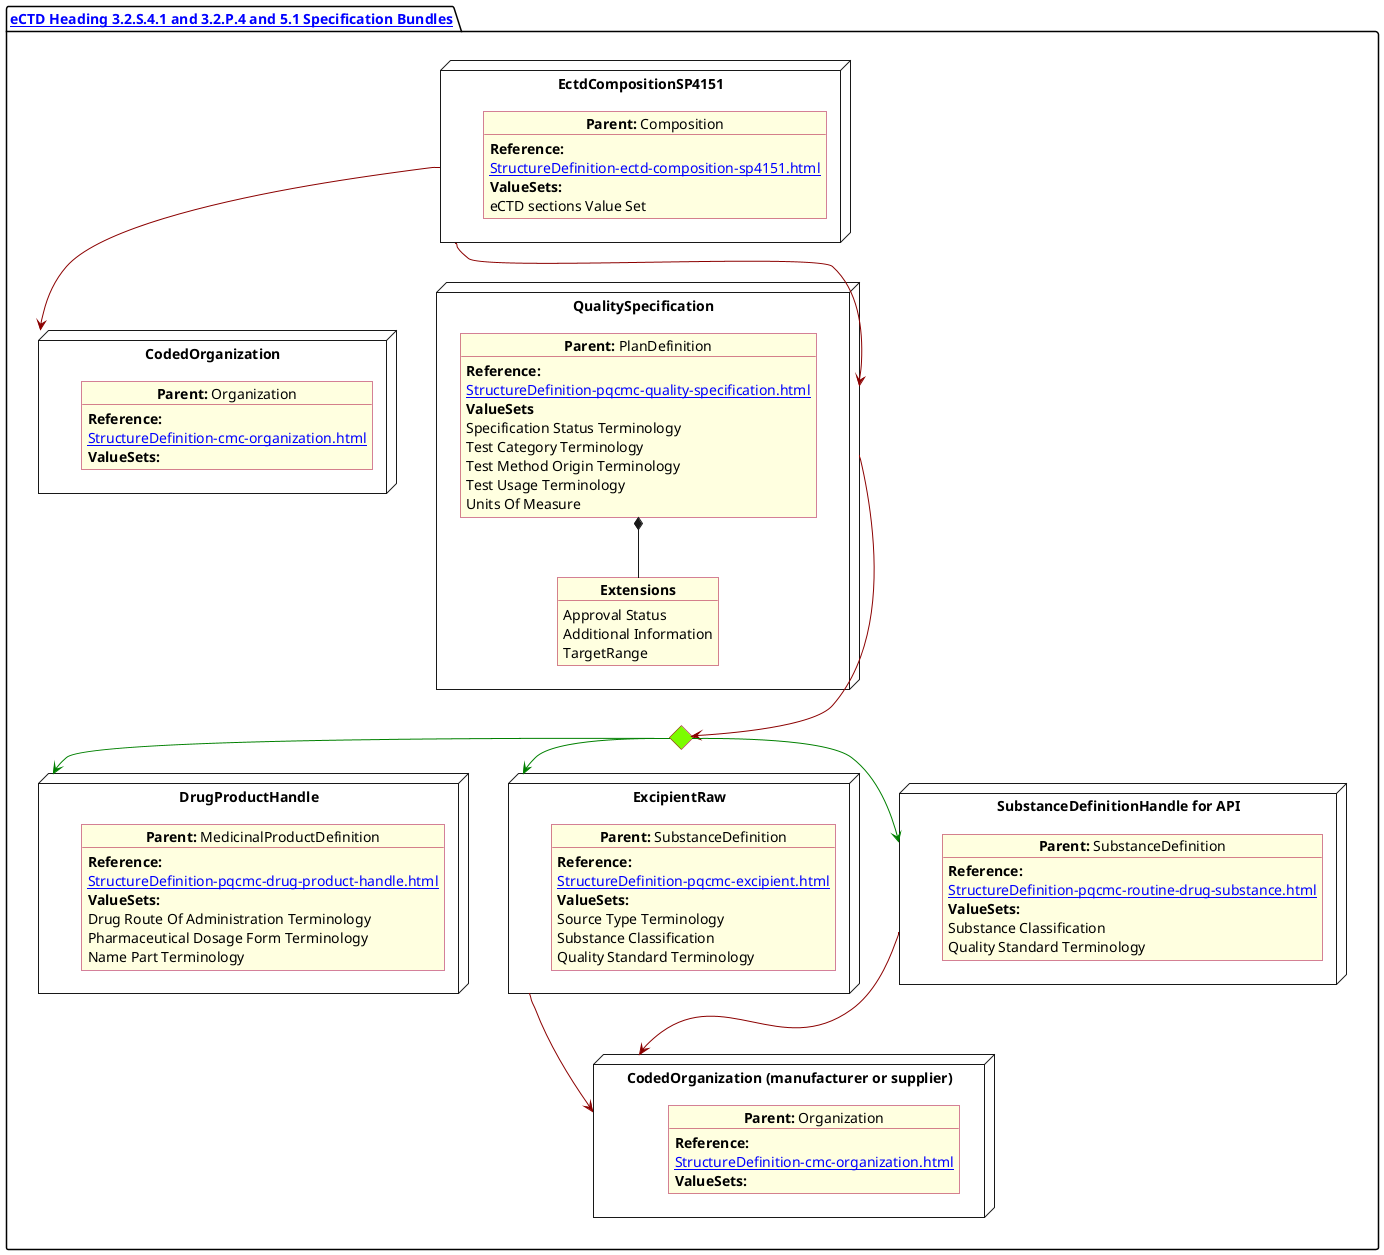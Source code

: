 @startuml Specification
allowmixing
'Mixed model of use case and object
skinparam svgDimensionStyle false
skinparam ObjectBackgroundColor LightYellow
skinparam ObjectBorderColor #A80036
skinparam activityDiamondBorderColor #A80036
skinparam activityDiamondBackgroundColor lawnGreen
skinparam ClassBorderThickness 4

package "[[StructureDefinition-cmc-ectd-document-sp4151.html eCTD Heading 3.2.S.4.1 and 3.2.P.4 and 5.1 Specification Bundles]]" as NODES {

  node "CodedOrganization" as NMSpon {

    object "**Parent:** Organization" as objDP {
      **Reference:**
      [[StructureDefinition-cmc-organization.html]]
      **ValueSets:**
    }
  }
  node "DrugProductHandle" as NN {

    object "**Parent:** MedicinalProductDefinition" as obj3 {
      **Reference:**
      [[StructureDefinition-pqcmc-drug-product-handle.html]]
      **ValueSets:**
      Drug Route Of Administration Terminology
      Pharmaceutical Dosage Form Terminology
      Name Part Terminology
    }
  }
  node "ExcipientRaw" as N21 {

    object "**Parent:** SubstanceDefinition" as obj22 {
      **Reference:**
      [[StructureDefinition-pqcmc-excipient.html]]
      **ValueSets:**
      Source Type Terminology
      Substance Classification
      Quality Standard Terminology
      
    }
  }

  node "EctdCompositionSP4151" as N1 {

    object "**Parent:** Composition" as obj1 {
      **Reference:**
      [[StructureDefinition-ectd-composition-sp4151.html]]
      **ValueSets:**
      eCTD sections Value Set
    }
  }


  node "SubstanceDefinitionHandle for API" as NNS {

    object "**Parent:** SubstanceDefinition" as obj4 {
      **Reference:**
      [[StructureDefinition-pqcmc-routine-drug-substance.html]]
      **ValueSets:**
      Substance Classification
      Quality Standard Terminology
    }
  }

  diamond CH

  node "QualitySpecification" as N2 {

    object "**Parent:** PlanDefinition" as obj2 {
      **Reference:**
      [[StructureDefinition-pqcmc-quality-specification.html]]
      **ValueSets**
      Specification Status Terminology
      Test Category Terminology
      Test Method Origin Terminology
      Test Usage Terminology
      Units Of Measure
    }
    object "**Extensions**" as objQSEx {
      Approval Status
      Additional Information
      TargetRange
    }
    obj2 *-- objQSEx
  }

    node "CodedOrganization (manufacturer or supplier)" as NMSpon2 {

    object "**Parent:** Organization" as objDP2 {
      **Reference:**
      [[StructureDefinition-cmc-organization.html]]
      **ValueSets:**
    }
  }
  N1 -[#darkred]-> N2
  N1 -[#darkred]-> NMSpon

  N2 -[#darkred]--> CH
  CH -[#green]-> N21
  CH -[#green]-> NNS
  CH -[#green]-> NN
  NNS -[#darkred]--> NMSpon2
  N21 -[#darkred]--> NMSpon2
}
@enduml